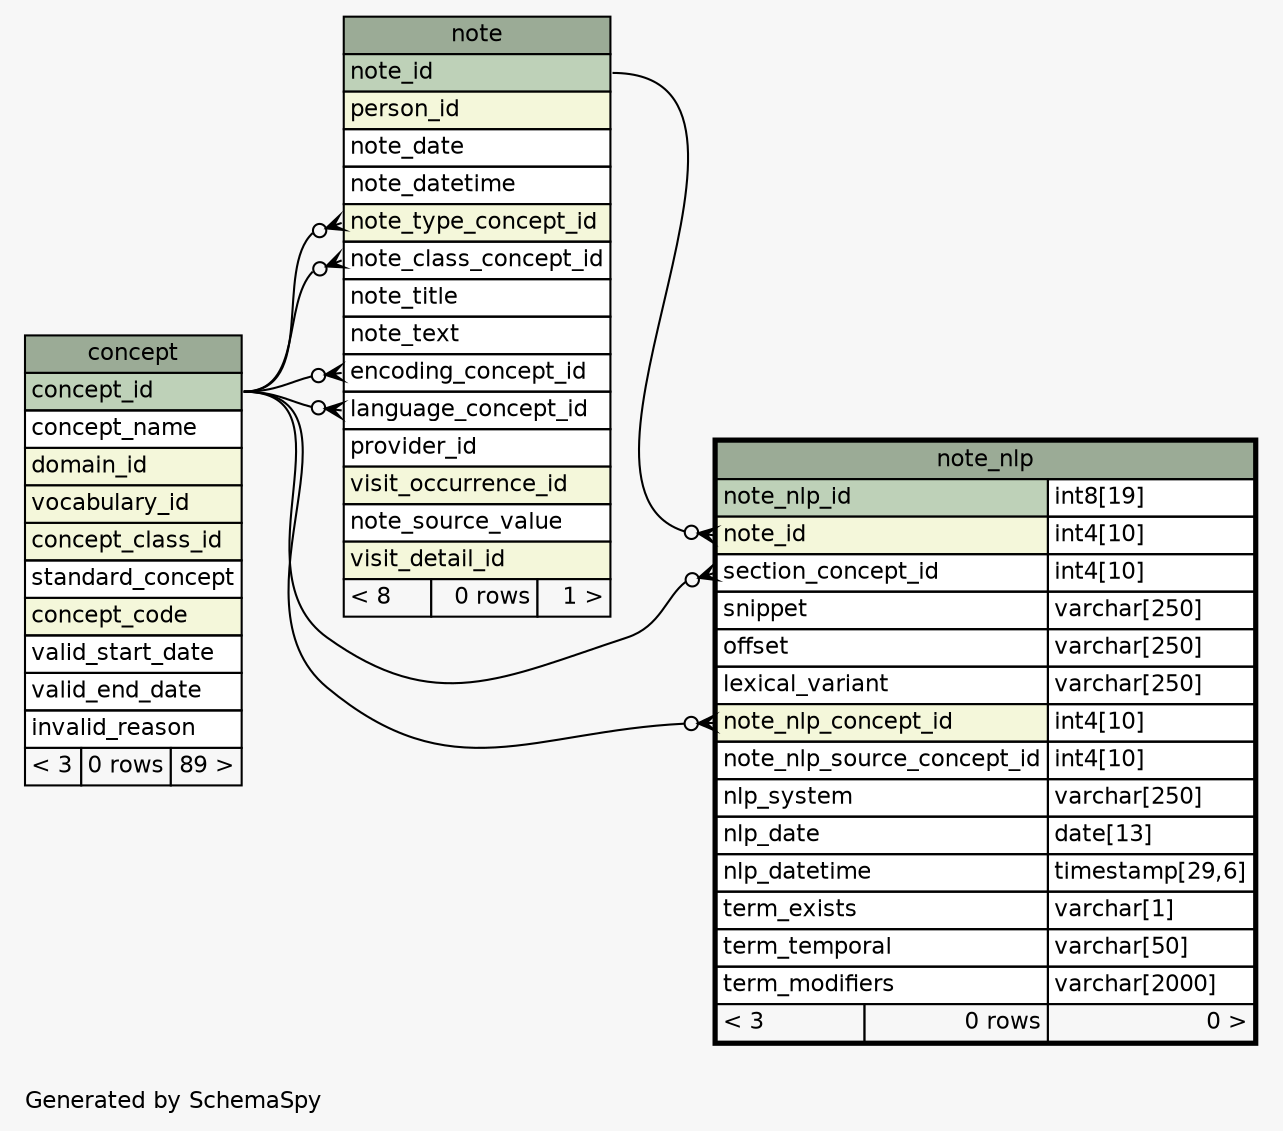 // dot 2.38.0 on Linux 4.10.0-32-generic
// SchemaSpy rev 590
digraph "oneDegreeRelationshipsDiagram" {
  graph [
    rankdir="RL"
    bgcolor="#f7f7f7"
    label="\nGenerated by SchemaSpy"
    labeljust="l"
    nodesep="0.18"
    ranksep="0.46"
    fontname="Helvetica"
    fontsize="11"
  ];
  node [
    fontname="Helvetica"
    fontsize="11"
    shape="plaintext"
  ];
  edge [
    arrowsize="0.8"
  ];
  "note":"encoding_concept_id":w -> "concept":"concept_id":e [arrowhead=none dir=back arrowtail=crowodot];
  "note":"language_concept_id":w -> "concept":"concept_id":e [arrowhead=none dir=back arrowtail=crowodot];
  "note":"note_class_concept_id":w -> "concept":"concept_id":e [arrowhead=none dir=back arrowtail=crowodot];
  "note":"note_type_concept_id":w -> "concept":"concept_id":e [arrowhead=none dir=back arrowtail=crowodot];
  "note_nlp":"note_id":w -> "note":"note_id":e [arrowhead=none dir=back arrowtail=crowodot];
  "note_nlp":"note_nlp_concept_id":w -> "concept":"concept_id":e [arrowhead=none dir=back arrowtail=crowodot];
  "note_nlp":"section_concept_id":w -> "concept":"concept_id":e [arrowhead=none dir=back arrowtail=crowodot];
  "concept" [
    label=<
    <TABLE BORDER="0" CELLBORDER="1" CELLSPACING="0" BGCOLOR="#ffffff">
      <TR><TD COLSPAN="3" BGCOLOR="#9bab96" ALIGN="CENTER">concept</TD></TR>
      <TR><TD PORT="concept_id" COLSPAN="3" BGCOLOR="#bed1b8" ALIGN="LEFT">concept_id</TD></TR>
      <TR><TD PORT="concept_name" COLSPAN="3" ALIGN="LEFT">concept_name</TD></TR>
      <TR><TD PORT="domain_id" COLSPAN="3" BGCOLOR="#f4f7da" ALIGN="LEFT">domain_id</TD></TR>
      <TR><TD PORT="vocabulary_id" COLSPAN="3" BGCOLOR="#f4f7da" ALIGN="LEFT">vocabulary_id</TD></TR>
      <TR><TD PORT="concept_class_id" COLSPAN="3" BGCOLOR="#f4f7da" ALIGN="LEFT">concept_class_id</TD></TR>
      <TR><TD PORT="standard_concept" COLSPAN="3" ALIGN="LEFT">standard_concept</TD></TR>
      <TR><TD PORT="concept_code" COLSPAN="3" BGCOLOR="#f4f7da" ALIGN="LEFT">concept_code</TD></TR>
      <TR><TD PORT="valid_start_date" COLSPAN="3" ALIGN="LEFT">valid_start_date</TD></TR>
      <TR><TD PORT="valid_end_date" COLSPAN="3" ALIGN="LEFT">valid_end_date</TD></TR>
      <TR><TD PORT="invalid_reason" COLSPAN="3" ALIGN="LEFT">invalid_reason</TD></TR>
      <TR><TD ALIGN="LEFT" BGCOLOR="#f7f7f7">&lt; 3</TD><TD ALIGN="RIGHT" BGCOLOR="#f7f7f7">0 rows</TD><TD ALIGN="RIGHT" BGCOLOR="#f7f7f7">89 &gt;</TD></TR>
    </TABLE>>
    URL="concept.html"
    tooltip="concept"
  ];
  "note" [
    label=<
    <TABLE BORDER="0" CELLBORDER="1" CELLSPACING="0" BGCOLOR="#ffffff">
      <TR><TD COLSPAN="3" BGCOLOR="#9bab96" ALIGN="CENTER">note</TD></TR>
      <TR><TD PORT="note_id" COLSPAN="3" BGCOLOR="#bed1b8" ALIGN="LEFT">note_id</TD></TR>
      <TR><TD PORT="person_id" COLSPAN="3" BGCOLOR="#f4f7da" ALIGN="LEFT">person_id</TD></TR>
      <TR><TD PORT="note_date" COLSPAN="3" ALIGN="LEFT">note_date</TD></TR>
      <TR><TD PORT="note_datetime" COLSPAN="3" ALIGN="LEFT">note_datetime</TD></TR>
      <TR><TD PORT="note_type_concept_id" COLSPAN="3" BGCOLOR="#f4f7da" ALIGN="LEFT">note_type_concept_id</TD></TR>
      <TR><TD PORT="note_class_concept_id" COLSPAN="3" ALIGN="LEFT">note_class_concept_id</TD></TR>
      <TR><TD PORT="note_title" COLSPAN="3" ALIGN="LEFT">note_title</TD></TR>
      <TR><TD PORT="note_text" COLSPAN="3" ALIGN="LEFT">note_text</TD></TR>
      <TR><TD PORT="encoding_concept_id" COLSPAN="3" ALIGN="LEFT">encoding_concept_id</TD></TR>
      <TR><TD PORT="language_concept_id" COLSPAN="3" ALIGN="LEFT">language_concept_id</TD></TR>
      <TR><TD PORT="provider_id" COLSPAN="3" ALIGN="LEFT">provider_id</TD></TR>
      <TR><TD PORT="visit_occurrence_id" COLSPAN="3" BGCOLOR="#f4f7da" ALIGN="LEFT">visit_occurrence_id</TD></TR>
      <TR><TD PORT="note_source_value" COLSPAN="3" ALIGN="LEFT">note_source_value</TD></TR>
      <TR><TD PORT="visit_detail_id" COLSPAN="3" BGCOLOR="#f4f7da" ALIGN="LEFT">visit_detail_id</TD></TR>
      <TR><TD ALIGN="LEFT" BGCOLOR="#f7f7f7">&lt; 8</TD><TD ALIGN="RIGHT" BGCOLOR="#f7f7f7">0 rows</TD><TD ALIGN="RIGHT" BGCOLOR="#f7f7f7">1 &gt;</TD></TR>
    </TABLE>>
    URL="note.html"
    tooltip="note"
  ];
  "note_nlp" [
    label=<
    <TABLE BORDER="2" CELLBORDER="1" CELLSPACING="0" BGCOLOR="#ffffff">
      <TR><TD COLSPAN="3" BGCOLOR="#9bab96" ALIGN="CENTER">note_nlp</TD></TR>
      <TR><TD PORT="note_nlp_id" COLSPAN="2" BGCOLOR="#bed1b8" ALIGN="LEFT">note_nlp_id</TD><TD PORT="note_nlp_id.type" ALIGN="LEFT">int8[19]</TD></TR>
      <TR><TD PORT="note_id" COLSPAN="2" BGCOLOR="#f4f7da" ALIGN="LEFT">note_id</TD><TD PORT="note_id.type" ALIGN="LEFT">int4[10]</TD></TR>
      <TR><TD PORT="section_concept_id" COLSPAN="2" ALIGN="LEFT">section_concept_id</TD><TD PORT="section_concept_id.type" ALIGN="LEFT">int4[10]</TD></TR>
      <TR><TD PORT="snippet" COLSPAN="2" ALIGN="LEFT">snippet</TD><TD PORT="snippet.type" ALIGN="LEFT">varchar[250]</TD></TR>
      <TR><TD PORT="offset" COLSPAN="2" ALIGN="LEFT">offset</TD><TD PORT="offset.type" ALIGN="LEFT">varchar[250]</TD></TR>
      <TR><TD PORT="lexical_variant" COLSPAN="2" ALIGN="LEFT">lexical_variant</TD><TD PORT="lexical_variant.type" ALIGN="LEFT">varchar[250]</TD></TR>
      <TR><TD PORT="note_nlp_concept_id" COLSPAN="2" BGCOLOR="#f4f7da" ALIGN="LEFT">note_nlp_concept_id</TD><TD PORT="note_nlp_concept_id.type" ALIGN="LEFT">int4[10]</TD></TR>
      <TR><TD PORT="note_nlp_source_concept_id" COLSPAN="2" ALIGN="LEFT">note_nlp_source_concept_id</TD><TD PORT="note_nlp_source_concept_id.type" ALIGN="LEFT">int4[10]</TD></TR>
      <TR><TD PORT="nlp_system" COLSPAN="2" ALIGN="LEFT">nlp_system</TD><TD PORT="nlp_system.type" ALIGN="LEFT">varchar[250]</TD></TR>
      <TR><TD PORT="nlp_date" COLSPAN="2" ALIGN="LEFT">nlp_date</TD><TD PORT="nlp_date.type" ALIGN="LEFT">date[13]</TD></TR>
      <TR><TD PORT="nlp_datetime" COLSPAN="2" ALIGN="LEFT">nlp_datetime</TD><TD PORT="nlp_datetime.type" ALIGN="LEFT">timestamp[29,6]</TD></TR>
      <TR><TD PORT="term_exists" COLSPAN="2" ALIGN="LEFT">term_exists</TD><TD PORT="term_exists.type" ALIGN="LEFT">varchar[1]</TD></TR>
      <TR><TD PORT="term_temporal" COLSPAN="2" ALIGN="LEFT">term_temporal</TD><TD PORT="term_temporal.type" ALIGN="LEFT">varchar[50]</TD></TR>
      <TR><TD PORT="term_modifiers" COLSPAN="2" ALIGN="LEFT">term_modifiers</TD><TD PORT="term_modifiers.type" ALIGN="LEFT">varchar[2000]</TD></TR>
      <TR><TD ALIGN="LEFT" BGCOLOR="#f7f7f7">&lt; 3</TD><TD ALIGN="RIGHT" BGCOLOR="#f7f7f7">0 rows</TD><TD ALIGN="RIGHT" BGCOLOR="#f7f7f7">0 &gt;</TD></TR>
    </TABLE>>
    URL="note_nlp.html"
    tooltip="note_nlp"
  ];
}
